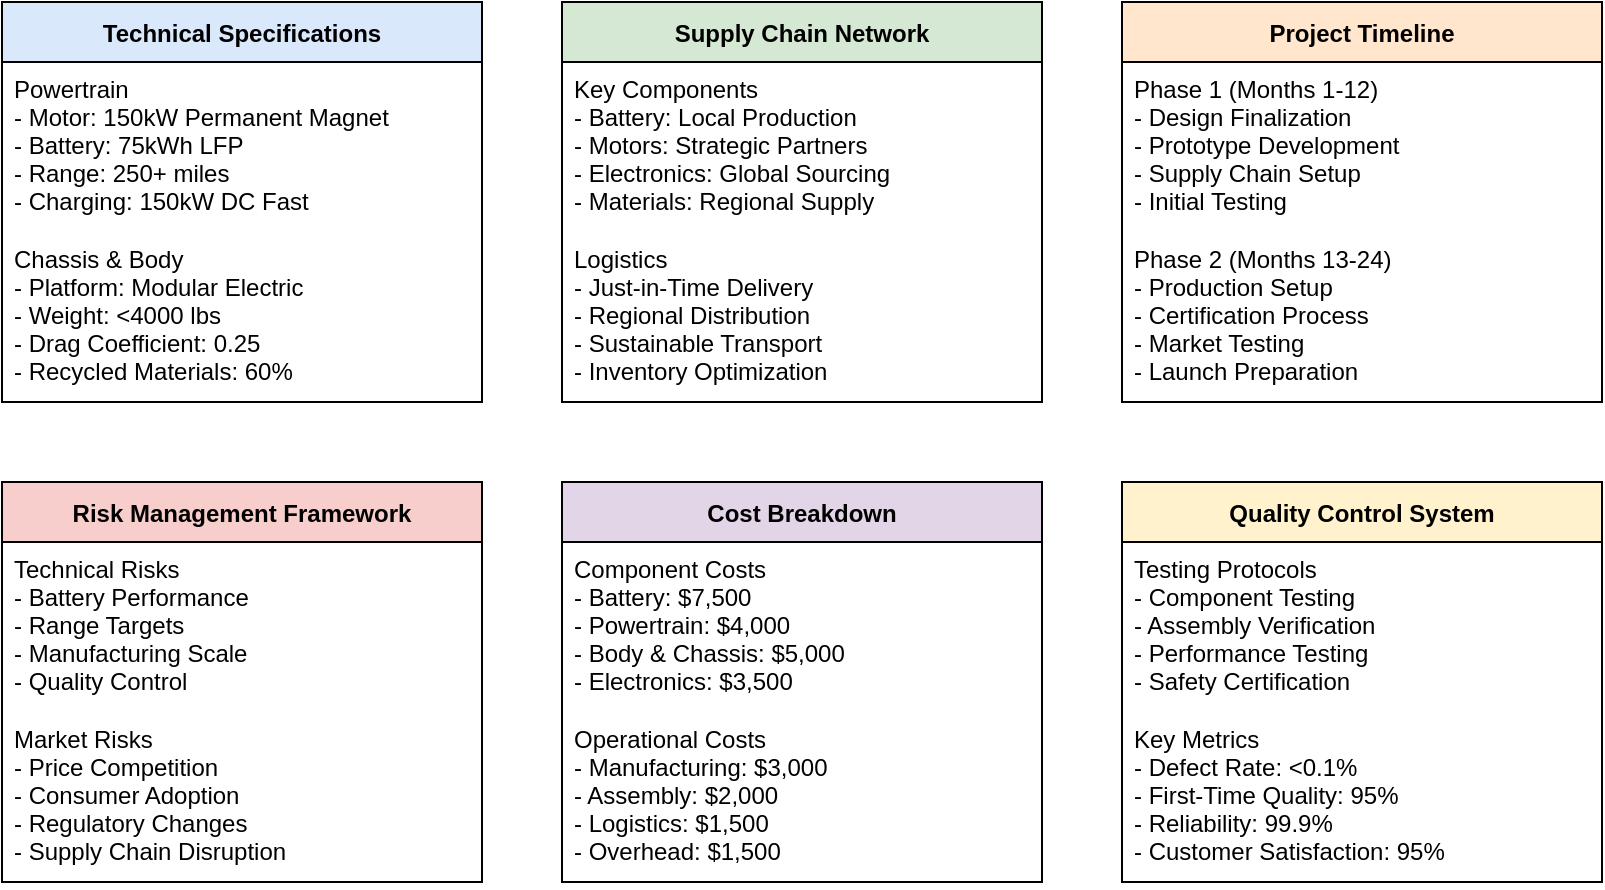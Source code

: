 <?xml version="1.0" encoding="UTF-8"?>
<mxfile version="21.1.9" type="device">
  <diagram id="eco_vehicle_detailed" name="Eco-Vehicle Project Details">
    <mxGraphModel dx="1200" dy="800" grid="1" gridSize="10" guides="1" tooltips="1" connect="1" arrows="1" fold="1" page="1" pageScale="1" pageWidth="1100" pageHeight="850" math="0" shadow="0">
      <root>
        <mxCell id="0"/>
        <mxCell id="1" parent="0"/>
        
        <!-- Technical Specifications -->
        <mxCell id="tech_specs" value="Technical Specifications" style="swimlane;fontStyle=1;childLayout=stackLayout;horizontal=1;startSize=30;horizontalStack=0;resizeParent=1;resizeParentMax=0;resizeLast=0;collapsible=1;marginBottom=0;fillColor=#dae8fc;" vertex="1" parent="1">
          <mxGeometry x="40" y="40" width="240" height="200" as="geometry"/>
        </mxCell>
        <mxCell id="powertrain" value="Powertrain&#10;- Motor: 150kW Permanent Magnet&#10;- Battery: 75kWh LFP&#10;- Range: 250+ miles&#10;- Charging: 150kW DC Fast" style="text;strokeColor=none;fillColor=none;align=left;verticalAlign=top;spacingLeft=4;spacingRight=4;overflow=hidden;rotatable=0;points=[[0,0.5],[1,0.5]];portConstraint=eastwest;" vertex="1" parent="tech_specs">
          <mxGeometry y="30" width="240" height="85" as="geometry"/>
        </mxCell>
        <mxCell id="chassis" value="Chassis &amp; Body&#10;- Platform: Modular Electric&#10;- Weight: &lt;4000 lbs&#10;- Drag Coefficient: 0.25&#10;- Recycled Materials: 60%" style="text;strokeColor=none;fillColor=none;align=left;verticalAlign=top;spacingLeft=4;spacingRight=4;overflow=hidden;rotatable=0;points=[[0,0.5],[1,0.5]];portConstraint=eastwest;" vertex="1" parent="tech_specs">
          <mxGeometry y="115" width="240" height="85" as="geometry"/>
        </mxCell>

        <!-- Supply Chain -->
        <mxCell id="supply_chain" value="Supply Chain Network" style="swimlane;fontStyle=1;childLayout=stackLayout;horizontal=1;startSize=30;horizontalStack=0;resizeParent=1;resizeParentMax=0;resizeLast=0;collapsible=1;marginBottom=0;fillColor=#d5e8d4;" vertex="1" parent="1">
          <mxGeometry x="320" y="40" width="240" height="200" as="geometry"/>
        </mxCell>
        <mxCell id="suppliers" value="Key Components&#10;- Battery: Local Production&#10;- Motors: Strategic Partners&#10;- Electronics: Global Sourcing&#10;- Materials: Regional Supply" style="text;strokeColor=none;fillColor=none;align=left;verticalAlign=top;spacingLeft=4;spacingRight=4;overflow=hidden;rotatable=0;points=[[0,0.5],[1,0.5]];portConstraint=eastwest;" vertex="1" parent="supply_chain">
          <mxGeometry y="30" width="240" height="85" as="geometry"/>
        </mxCell>
        <mxCell id="logistics" value="Logistics&#10;- Just-in-Time Delivery&#10;- Regional Distribution&#10;- Sustainable Transport&#10;- Inventory Optimization" style="text;strokeColor=none;fillColor=none;align=left;verticalAlign=top;spacingLeft=4;spacingRight=4;overflow=hidden;rotatable=0;points=[[0,0.5],[1,0.5]];portConstraint=eastwest;" vertex="1" parent="supply_chain">
          <mxGeometry y="115" width="240" height="85" as="geometry"/>
        </mxCell>

        <!-- Timeline Milestones -->
        <mxCell id="timeline" value="Project Timeline" style="swimlane;fontStyle=1;childLayout=stackLayout;horizontal=1;startSize=30;horizontalStack=0;resizeParent=1;resizeParentMax=0;resizeLast=0;collapsible=1;marginBottom=0;fillColor=#ffe6cc;" vertex="1" parent="1">
          <mxGeometry x="600" y="40" width="240" height="200" as="geometry"/>
        </mxCell>
        <mxCell id="phase1" value="Phase 1 (Months 1-12)&#10;- Design Finalization&#10;- Prototype Development&#10;- Supply Chain Setup&#10;- Initial Testing" style="text;strokeColor=none;fillColor=none;align=left;verticalAlign=top;spacingLeft=4;spacingRight=4;overflow=hidden;rotatable=0;points=[[0,0.5],[1,0.5]];portConstraint=eastwest;" vertex="1" parent="timeline">
          <mxGeometry y="30" width="240" height="85" as="geometry"/>
        </mxCell>
        <mxCell id="phase2" value="Phase 2 (Months 13-24)&#10;- Production Setup&#10;- Certification Process&#10;- Market Testing&#10;- Launch Preparation" style="text;strokeColor=none;fillColor=none;align=left;verticalAlign=top;spacingLeft=4;spacingRight=4;overflow=hidden;rotatable=0;points=[[0,0.5],[1,0.5]];portConstraint=eastwest;" vertex="1" parent="timeline">
          <mxGeometry y="115" width="240" height="85" as="geometry"/>
        </mxCell>

        <!-- Risk Management -->
        <mxCell id="risk_mgmt" value="Risk Management Framework" style="swimlane;fontStyle=1;childLayout=stackLayout;horizontal=1;startSize=30;horizontalStack=0;resizeParent=1;resizeParentMax=0;resizeLast=0;collapsible=1;marginBottom=0;fillColor=#f8cecc;" vertex="1" parent="1">
          <mxGeometry x="40" y="280" width="240" height="200" as="geometry"/>
        </mxCell>
        <mxCell id="tech_risks" value="Technical Risks&#10;- Battery Performance&#10;- Range Targets&#10;- Manufacturing Scale&#10;- Quality Control" style="text;strokeColor=none;fillColor=none;align=left;verticalAlign=top;spacingLeft=4;spacingRight=4;overflow=hidden;rotatable=0;points=[[0,0.5],[1,0.5]];portConstraint=eastwest;" vertex="1" parent="risk_mgmt">
          <mxGeometry y="30" width="240" height="85" as="geometry"/>
        </mxCell>
        <mxCell id="market_risks" value="Market Risks&#10;- Price Competition&#10;- Consumer Adoption&#10;- Regulatory Changes&#10;- Supply Chain Disruption" style="text;strokeColor=none;fillColor=none;align=left;verticalAlign=top;spacingLeft=4;spacingRight=4;overflow=hidden;rotatable=0;points=[[0,0.5],[1,0.5]];portConstraint=eastwest;" vertex="1" parent="risk_mgmt">
          <mxGeometry y="115" width="240" height="85" as="geometry"/>
        </mxCell>

        <!-- Cost Analysis -->
        <mxCell id="cost_analysis" value="Cost Breakdown" style="swimlane;fontStyle=1;childLayout=stackLayout;horizontal=1;startSize=30;horizontalStack=0;resizeParent=1;resizeParentMax=0;resizeLast=0;collapsible=1;marginBottom=0;fillColor=#e1d5e7;" vertex="1" parent="1">
          <mxGeometry x="320" y="280" width="240" height="200" as="geometry"/>
        </mxCell>
        <mxCell id="components" value="Component Costs&#10;- Battery: $7,500&#10;- Powertrain: $4,000&#10;- Body &amp; Chassis: $5,000&#10;- Electronics: $3,500" style="text;strokeColor=none;fillColor=none;align=left;verticalAlign=top;spacingLeft=4;spacingRight=4;overflow=hidden;rotatable=0;points=[[0,0.5],[1,0.5]];portConstraint=eastwest;" vertex="1" parent="cost_analysis">
          <mxGeometry y="30" width="240" height="85" as="geometry"/>
        </mxCell>
        <mxCell id="operations" value="Operational Costs&#10;- Manufacturing: $3,000&#10;- Assembly: $2,000&#10;- Logistics: $1,500&#10;- Overhead: $1,500" style="text;strokeColor=none;fillColor=none;align=left;verticalAlign=top;spacingLeft=4;spacingRight=4;overflow=hidden;rotatable=0;points=[[0,0.5],[1,0.5]];portConstraint=eastwest;" vertex="1" parent="cost_analysis">
          <mxGeometry y="115" width="240" height="85" as="geometry"/>
        </mxCell>

        <!-- Quality Control -->
        <mxCell id="quality_control" value="Quality Control System" style="swimlane;fontStyle=1;childLayout=stackLayout;horizontal=1;startSize=30;horizontalStack=0;resizeParent=1;resizeParentMax=0;resizeLast=0;collapsible=1;marginBottom=0;fillColor=#fff2cc;" vertex="1" parent="1">
          <mxGeometry x="600" y="280" width="240" height="200" as="geometry"/>
        </mxCell>
        <mxCell id="testing" value="Testing Protocols&#10;- Component Testing&#10;- Assembly Verification&#10;- Performance Testing&#10;- Safety Certification" style="text;strokeColor=none;fillColor=none;align=left;verticalAlign=top;spacingLeft=4;spacingRight=4;overflow=hidden;rotatable=0;points=[[0,0.5],[1,0.5]];portConstraint=eastwest;" vertex="1" parent="quality_control">
          <mxGeometry y="30" width="240" height="85" as="geometry"/>
        </mxCell>
        <mxCell id="metrics" value="Key Metrics&#10;- Defect Rate: &lt;0.1%&#10;- First-Time Quality: 95%&#10;- Reliability: 99.9%&#10;- Customer Satisfaction: 95%" style="text;strokeColor=none;fillColor=none;align=left;verticalAlign=top;spacingLeft=4;spacingRight=4;overflow=hidden;rotatable=0;points=[[0,0.5],[1,0.5]];portConstraint=eastwest;" vertex="1" parent="quality_control">
          <mxGeometry y="115" width="240" height="85" as="geometry"/>
        </mxCell>

      </root>
    </mxGraphModel>
  </diagram>
</mxfile>
